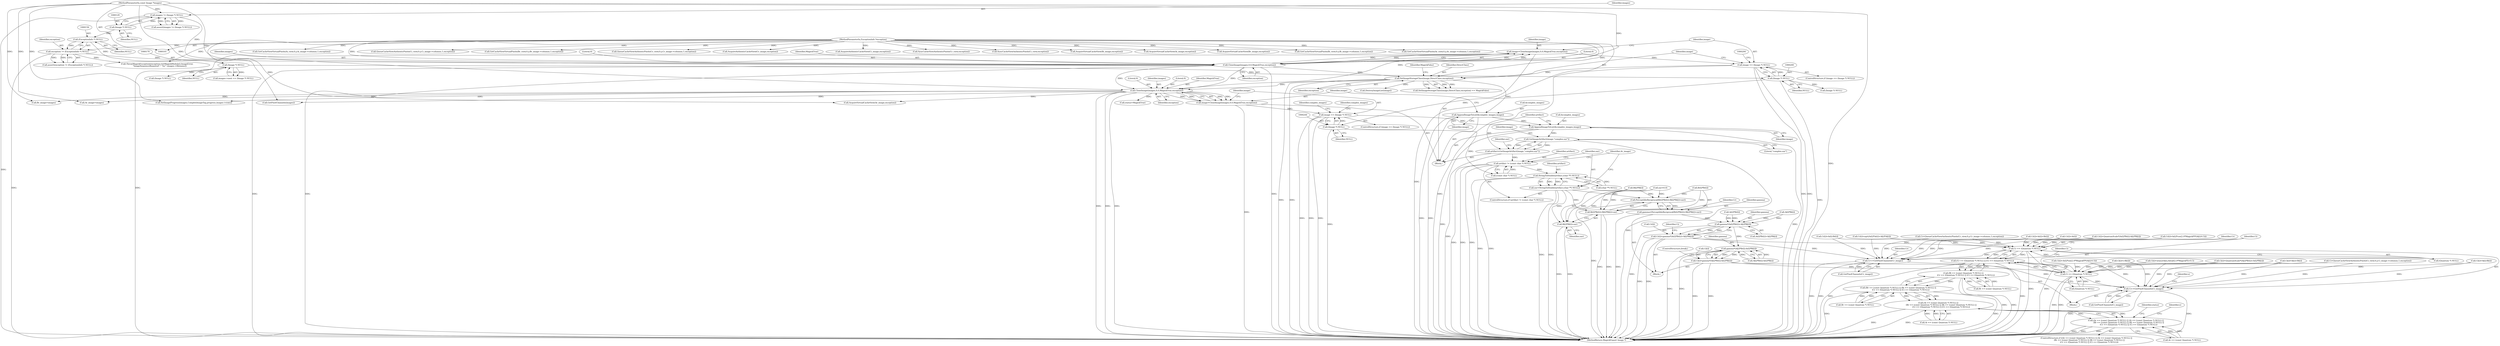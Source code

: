 digraph "0_ImageMagick6_7c2c5ba5b8e3a0b2b82f56c71dfab74ed4006df7_0@pointer" {
"1000253" [label="(Call,AppendImageToList(&complex_images,image))"];
"1000228" [label="(Call,AppendImageToList(&complex_images,image))"];
"1000208" [label="(Call,SetImageStorageClass(image,DirectClass,exception))"];
"1000197" [label="(Call,image == (Image *) NULL)"];
"1000188" [label="(Call,image=CloneImage(images,0,0,MagickTrue,exception))"];
"1000190" [label="(Call,CloneImage(images,0,0,MagickTrue,exception))"];
"1000126" [label="(Call,images != (Image *) NULL)"];
"1000102" [label="(MethodParameterIn,const Image *images)"];
"1000128" [label="(Call,(Image *) NULL)"];
"1000153" [label="(Call,exception != (ExceptionInfo *) NULL)"];
"1000104" [label="(MethodParameterIn,ExceptionInfo *exception)"];
"1000155" [label="(Call,(ExceptionInfo *) NULL)"];
"1000199" [label="(Call,(Image *) NULL)"];
"1000169" [label="(Call,(Image *) NULL)"];
"1000241" [label="(Call,image == (Image *) NULL)"];
"1000232" [label="(Call,image=CloneImage(images,0,0,MagickTrue,exception))"];
"1000234" [label="(Call,CloneImage(images,0,0,MagickTrue,exception))"];
"1000243" [label="(Call,(Image *) NULL)"];
"1000259" [label="(Call,GetImageArtifact(image,\"complex:snr\"))"];
"1000257" [label="(Call,artifact=GetImageArtifact(image,\"complex:snr\"))"];
"1000266" [label="(Call,artifact != (const char *) NULL)"];
"1000273" [label="(Call,StringToDouble(artifact,(char **) NULL))"];
"1000271" [label="(Call,snr=StringToDouble(artifact,(char **) NULL))"];
"1000586" [label="(Call,PerceptibleReciprocal(Br[i]*Br[i]+Bi[i]*Bi[i]+snr))"];
"1000584" [label="(Call,gamma=PerceptibleReciprocal(Br[i]*Br[i]+Bi[i]*Bi[i]+snr))"];
"1000608" [label="(Call,gamma*(Ar[i]*Br[i]+Ai[i]*Bi[i]))"];
"1000604" [label="(Call,Cr[i]=gamma*(Ar[i]*Br[i]+Ai[i]*Bi[i]))"];
"1000491" [label="(Call,Cr == (Quantum *) NULL)"];
"1000490" [label="(Call,(Cr == (Quantum *) NULL) || (Ci == (Quantum *) NULL))"];
"1000484" [label="(Call,(Bi == (const Quantum *) NULL) ||\n        (Cr == (Quantum *) NULL) || (Ci == (Quantum *) NULL))"];
"1000478" [label="(Call,(Br == (const Quantum *) NULL) || (Bi == (const Quantum *) NULL) ||\n        (Cr == (Quantum *) NULL) || (Ci == (Quantum *) NULL))"];
"1000472" [label="(Call,(Ai == (const Quantum *) NULL) || \n        (Br == (const Quantum *) NULL) || (Bi == (const Quantum *) NULL) ||\n        (Cr == (Quantum *) NULL) || (Ci == (Quantum *) NULL))"];
"1000466" [label="(Call,(Ar == (const Quantum *) NULL) || (Ai == (const Quantum *) NULL) || \n        (Br == (const Quantum *) NULL) || (Bi == (const Quantum *) NULL) ||\n        (Cr == (Quantum *) NULL) || (Ci == (Quantum *) NULL))"];
"1000812" [label="(Call,Cr+=GetPixelChannels(Cr_image))"];
"1000629" [label="(Call,gamma*(Ai[i]*Br[i]-Ar[i]*Bi[i]))"];
"1000625" [label="(Call,Ci[i]=gamma*(Ai[i]*Br[i]-Ar[i]*Bi[i]))"];
"1000496" [label="(Call,Ci == (Quantum *) NULL)"];
"1000816" [label="(Call,Ci+=GetPixelChannels(Ci_image))"];
"1000587" [label="(Call,Br[i]*Br[i]+Bi[i]*Bi[i]+snr)"];
"1000595" [label="(Call,Bi[i]*Bi[i]+snr)"];
"1000784" [label="(Call,Ci[i]=Ai[i]-Bi[i])"];
"1000242" [label="(Identifier,image)"];
"1000539" [label="(Call,Cr[i]=Ar[i]+Br[i])"];
"1000752" [label="(Call,Ci[i]=Ar[i]*sin(2.0*MagickPI*(Ai[i]-0.5)))"];
"1000193" [label="(Literal,0)"];
"1000689" [label="(Call,Cr[i]=QuantumScale*(Ar[i]*Br[i]-Ai[i]*Bi[i]))"];
"1000604" [label="(Call,Cr[i]=gamma*(Ar[i]*Br[i]+Ai[i]*Bi[i]))"];
"1000265" [label="(ControlStructure,if (artifact != (const char *) NULL))"];
"1000258" [label="(Identifier,artifact)"];
"1000234" [label="(Call,CloneImage(images,0,0,MagickTrue,exception))"];
"1000498" [label="(Call,(Quantum *) NULL)"];
"1000271" [label="(Call,snr=StringToDouble(artifact,(char **) NULL))"];
"1000595" [label="(Call,Bi[i]*Bi[i]+snr)"];
"1000190" [label="(Call,CloneImage(images,0,0,MagickTrue,exception))"];
"1000194" [label="(Identifier,MagickTrue)"];
"1000456" [label="(Call,QueueCacheViewAuthenticPixels(Ci_view,0,y,Ci_image->columns,1,exception))"];
"1000900" [label="(MethodReturn,MagickExport Image *)"];
"1000816" [label="(Call,Ci+=GetPixelChannels(Ci_image))"];
"1000343" [label="(Call,AcquireVirtualCacheView(Ar_image,exception))"];
"1000255" [label="(Identifier,complex_images)"];
"1000263" [label="(Identifier,snr)"];
"1000254" [label="(Call,&complex_images)"];
"1000188" [label="(Call,image=CloneImage(images,0,0,MagickTrue,exception))"];
"1000465" [label="(ControlStructure,if ((Ar == (const Quantum *) NULL) || (Ai == (const Quantum *) NULL) || \n        (Br == (const Quantum *) NULL) || (Bi == (const Quantum *) NULL) ||\n        (Cr == (Quantum *) NULL) || (Ci == (Quantum *) NULL)))"];
"1000207" [label="(Call,SetImageStorageClass(image,DirectClass,exception) == MagickFalse)"];
"1000734" [label="(Call,Cr[i]=Ar[i]*cos(2.0*MagickPI*(Ai[i]-0.5)))"];
"1000279" [label="(Identifier,Ar_image)"];
"1000260" [label="(Identifier,image)"];
"1000154" [label="(Identifier,exception)"];
"1000201" [label="(Identifier,NULL)"];
"1000493" [label="(Call,(Quantum *) NULL)"];
"1000596" [label="(Call,Bi[i]*Bi[i])"];
"1000609" [label="(Identifier,gamma)"];
"1000256" [label="(Identifier,image)"];
"1000130" [label="(Identifier,NULL)"];
"1000192" [label="(Literal,0)"];
"1000582" [label="(Block,)"];
"1000491" [label="(Call,Cr == (Quantum *) NULL)"];
"1000286" [label="(Call,Br_image=images)"];
"1000565" [label="(Call,Cr[i]=Ar[i])"];
"1000472" [label="(Call,(Ai == (const Quantum *) NULL) || \n        (Br == (const Quantum *) NULL) || (Bi == (const Quantum *) NULL) ||\n        (Cr == (Quantum *) NULL) || (Ci == (Quantum *) NULL))"];
"1000503" [label="(Identifier,status)"];
"1000508" [label="(Identifier,x)"];
"1000240" [label="(ControlStructure,if (image == (Image *) NULL))"];
"1000278" [label="(Call,Ar_image=images)"];
"1000212" [label="(Identifier,MagickFalse)"];
"1000189" [label="(Identifier,image)"];
"1000773" [label="(Call,Cr[i]=Ar[i]-Br[i])"];
"1000423" [label="(Call,GetCacheViewVirtualPixels(Br_view,0,y,Br_image->columns,1,exception))"];
"1000237" [label="(Literal,0)"];
"1000445" [label="(Call,QueueCacheViewAuthenticPixels(Cr_view,0,y,Cr_image->columns,1,exception))"];
"1000175" [label="(Call,ThrowMagickException(exception,GetMagickModule(),ImageError,\n        \"ImageSequenceRequired\",\"`%s'\",images->filename))"];
"1000245" [label="(Identifier,NULL)"];
"1000852" [label="(Call,SetImageProgress(images,ComplexImageTag,progress,images->rows))"];
"1000646" [label="(ControlStructure,break;)"];
"1000485" [label="(Call,Bi == (const Quantum *) NULL)"];
"1000273" [label="(Call,StringToDouble(artifact,(char **) NULL))"];
"1000813" [label="(Identifier,Cr)"];
"1000261" [label="(Literal,\"complex:snr\")"];
"1000253" [label="(Call,AppendImageToList(&complex_images,image))"];
"1000629" [label="(Call,gamma*(Ai[i]*Br[i]-Ar[i]*Bi[i]))"];
"1000196" [label="(ControlStructure,if (image == (Image *) NULL))"];
"1000626" [label="(Call,Ci[i])"];
"1000229" [label="(Call,&complex_images)"];
"1000157" [label="(Identifier,NULL)"];
"1000363" [label="(Call,AcquireAuthenticCacheView(Cr_image,exception))"];
"1000211" [label="(Identifier,exception)"];
"1000153" [label="(Call,exception != (ExceptionInfo *) NULL)"];
"1000518" [label="(Identifier,x)"];
"1000584" [label="(Call,gamma=PerceptibleReciprocal(Br[i]*Br[i]+Bi[i]*Bi[i]+snr))"];
"1000371" [label="(Call,status=MagickTrue)"];
"1000484" [label="(Call,(Bi == (const Quantum *) NULL) ||\n        (Cr == (Quantum *) NULL) || (Ci == (Quantum *) NULL))"];
"1000368" [label="(Call,AcquireAuthenticCacheView(Ci_image,exception))"];
"1000210" [label="(Identifier,DirectClass)"];
"1000262" [label="(Call,snr=0.0)"];
"1000105" [label="(Block,)"];
"1000490" [label="(Call,(Cr == (Quantum *) NULL) || (Ci == (Quantum *) NULL))"];
"1000241" [label="(Call,image == (Image *) NULL)"];
"1000185" [label="(Call,(Image *) NULL)"];
"1000165" [label="(Call,images->next == (Image *) NULL)"];
"1000831" [label="(Call,SyncCacheViewAuthenticPixels(Cr_view,exception))"];
"1000209" [label="(Identifier,image)"];
"1000232" [label="(Call,image=CloneImage(images,0,0,MagickTrue,exception))"];
"1000588" [label="(Call,Br[i]*Br[i])"];
"1000822" [label="(Call,SyncCacheViewAuthenticPixels(Ci_view,exception))"];
"1000235" [label="(Identifier,images)"];
"1000608" [label="(Call,gamma*(Ar[i]*Br[i]+Ai[i]*Bi[i]))"];
"1000492" [label="(Identifier,Cr)"];
"1000257" [label="(Call,artifact=GetImageArtifact(image,\"complex:snr\"))"];
"1000236" [label="(Literal,0)"];
"1000817" [label="(Identifier,Ci)"];
"1000199" [label="(Call,(Image *) NULL)"];
"1000155" [label="(Call,(ExceptionInfo *) NULL)"];
"1000603" [label="(Identifier,snr)"];
"1000572" [label="(Call,Ci[i]=(-Bi[i]))"];
"1000497" [label="(Identifier,Ci)"];
"1000814" [label="(Call,GetPixelChannels(Cr_image))"];
"1000669" [label="(Call,Ci[i]=atan2(Ai[i],Ar[i])/(2.0*MagickPI)+0.5)"];
"1000473" [label="(Call,Ai == (const Quantum *) NULL)"];
"1000631" [label="(Call,Ai[i]*Br[i]-Ar[i]*Bi[i])"];
"1000195" [label="(Identifier,exception)"];
"1000618" [label="(Call,Ai[i]*Bi[i])"];
"1000606" [label="(Identifier,Cr)"];
"1000208" [label="(Call,SetImageStorageClass(image,DirectClass,exception))"];
"1000818" [label="(Call,GetPixelChannels(Ci_image))"];
"1000128" [label="(Call,(Image *) NULL)"];
"1000519" [label="(Block,)"];
"1000710" [label="(Call,Ci[i]=QuantumScale*(Ai[i]*Br[i]+Ar[i]*Bi[i]))"];
"1000358" [label="(Call,AcquireVirtualCacheView(Bi_image,exception))"];
"1000267" [label="(Identifier,artifact)"];
"1000585" [label="(Identifier,gamma)"];
"1000274" [label="(Identifier,artifact)"];
"1000466" [label="(Call,(Ar == (const Quantum *) NULL) || (Ai == (const Quantum *) NULL) || \n        (Br == (const Quantum *) NULL) || (Bi == (const Quantum *) NULL) ||\n        (Cr == (Quantum *) NULL) || (Ci == (Quantum *) NULL))"];
"1000171" [label="(Identifier,NULL)"];
"1000191" [label="(Identifier,images)"];
"1000238" [label="(Identifier,MagickTrue)"];
"1000496" [label="(Call,Ci == (Quantum *) NULL)"];
"1000605" [label="(Call,Cr[i])"];
"1000239" [label="(Identifier,exception)"];
"1000216" [label="(Call,DestroyImageList(image))"];
"1000272" [label="(Identifier,snr)"];
"1000630" [label="(Identifier,gamma)"];
"1000479" [label="(Call,Br == (const Quantum *) NULL)"];
"1000266" [label="(Call,artifact != (const char *) NULL)"];
"1000228" [label="(Call,AppendImageToList(&complex_images,image))"];
"1000268" [label="(Call,(const char *) NULL)"];
"1000203" [label="(Call,(Image *) NULL)"];
"1000812" [label="(Call,Cr+=GetPixelChannels(Cr_image))"];
"1000348" [label="(Call,AcquireVirtualCacheView(Ai_image,exception))"];
"1000586" [label="(Call,PerceptibleReciprocal(Br[i]*Br[i]+Bi[i]*Bi[i]+snr))"];
"1000233" [label="(Identifier,image)"];
"1000353" [label="(Call,AcquireVirtualCacheView(Br_image,exception))"];
"1000610" [label="(Call,Ar[i]*Br[i]+Ai[i]*Bi[i])"];
"1000197" [label="(Call,image == (Image *) NULL)"];
"1000434" [label="(Call,GetCacheViewVirtualPixels(Bi_view,0,y,Bi_image->columns,1,exception))"];
"1000248" [label="(Identifier,complex_images)"];
"1000467" [label="(Call,Ar == (const Quantum *) NULL)"];
"1000550" [label="(Call,Ci[i]=Ai[i]+Bi[i])"];
"1000529" [label="(Call,GetPixelChannels(images))"];
"1000152" [label="(Call,assert(exception != (ExceptionInfo *) NULL))"];
"1000275" [label="(Call,(char **) NULL)"];
"1000126" [label="(Call,images != (Image *) NULL)"];
"1000611" [label="(Call,Ar[i]*Br[i])"];
"1000243" [label="(Call,(Image *) NULL)"];
"1000649" [label="(Call,Cr[i]=sqrt(Ar[i]*Ar[i]+Ai[i]*Ai[i]))"];
"1000627" [label="(Identifier,Ci)"];
"1000625" [label="(Call,Ci[i]=gamma*(Ai[i]*Br[i]-Ar[i]*Bi[i]))"];
"1000127" [label="(Identifier,images)"];
"1000587" [label="(Call,Br[i]*Br[i]+Bi[i]*Bi[i]+snr)"];
"1000198" [label="(Identifier,image)"];
"1000125" [label="(Call,assert(images != (Image *) NULL))"];
"1000401" [label="(Call,GetCacheViewVirtualPixels(Ar_view,0,y,Ar_image->columns,1,exception))"];
"1000478" [label="(Call,(Br == (const Quantum *) NULL) || (Bi == (const Quantum *) NULL) ||\n        (Cr == (Quantum *) NULL) || (Ci == (Quantum *) NULL))"];
"1000259" [label="(Call,GetImageArtifact(image,\"complex:snr\"))"];
"1000454" [label="(Call,Ci=QueueCacheViewAuthenticPixels(Ci_view,0,y,Ci_image->columns,1,exception))"];
"1000169" [label="(Call,(Image *) NULL)"];
"1000231" [label="(Identifier,image)"];
"1000104" [label="(MethodParameterIn,ExceptionInfo *exception)"];
"1000443" [label="(Call,Cr=QueueCacheViewAuthenticPixels(Cr_view,0,y,Cr_image->columns,1,exception))"];
"1000102" [label="(MethodParameterIn,const Image *images)"];
"1000412" [label="(Call,GetCacheViewVirtualPixels(Ai_view,0,y,Ai_image->columns,1,exception))"];
"1000253" -> "1000105"  [label="AST: "];
"1000253" -> "1000256"  [label="CFG: "];
"1000254" -> "1000253"  [label="AST: "];
"1000256" -> "1000253"  [label="AST: "];
"1000258" -> "1000253"  [label="CFG: "];
"1000253" -> "1000900"  [label="DDG: "];
"1000253" -> "1000900"  [label="DDG: "];
"1000228" -> "1000253"  [label="DDG: "];
"1000241" -> "1000253"  [label="DDG: "];
"1000253" -> "1000259"  [label="DDG: "];
"1000228" -> "1000105"  [label="AST: "];
"1000228" -> "1000231"  [label="CFG: "];
"1000229" -> "1000228"  [label="AST: "];
"1000231" -> "1000228"  [label="AST: "];
"1000233" -> "1000228"  [label="CFG: "];
"1000228" -> "1000900"  [label="DDG: "];
"1000228" -> "1000900"  [label="DDG: "];
"1000208" -> "1000228"  [label="DDG: "];
"1000208" -> "1000207"  [label="AST: "];
"1000208" -> "1000211"  [label="CFG: "];
"1000209" -> "1000208"  [label="AST: "];
"1000210" -> "1000208"  [label="AST: "];
"1000211" -> "1000208"  [label="AST: "];
"1000212" -> "1000208"  [label="CFG: "];
"1000208" -> "1000900"  [label="DDG: "];
"1000208" -> "1000900"  [label="DDG: "];
"1000208" -> "1000207"  [label="DDG: "];
"1000208" -> "1000207"  [label="DDG: "];
"1000208" -> "1000207"  [label="DDG: "];
"1000197" -> "1000208"  [label="DDG: "];
"1000190" -> "1000208"  [label="DDG: "];
"1000104" -> "1000208"  [label="DDG: "];
"1000208" -> "1000216"  [label="DDG: "];
"1000208" -> "1000234"  [label="DDG: "];
"1000197" -> "1000196"  [label="AST: "];
"1000197" -> "1000199"  [label="CFG: "];
"1000198" -> "1000197"  [label="AST: "];
"1000199" -> "1000197"  [label="AST: "];
"1000204" -> "1000197"  [label="CFG: "];
"1000209" -> "1000197"  [label="CFG: "];
"1000197" -> "1000900"  [label="DDG: "];
"1000197" -> "1000900"  [label="DDG: "];
"1000197" -> "1000900"  [label="DDG: "];
"1000188" -> "1000197"  [label="DDG: "];
"1000199" -> "1000197"  [label="DDG: "];
"1000188" -> "1000105"  [label="AST: "];
"1000188" -> "1000190"  [label="CFG: "];
"1000189" -> "1000188"  [label="AST: "];
"1000190" -> "1000188"  [label="AST: "];
"1000198" -> "1000188"  [label="CFG: "];
"1000188" -> "1000900"  [label="DDG: "];
"1000190" -> "1000188"  [label="DDG: "];
"1000190" -> "1000188"  [label="DDG: "];
"1000190" -> "1000188"  [label="DDG: "];
"1000190" -> "1000188"  [label="DDG: "];
"1000190" -> "1000195"  [label="CFG: "];
"1000191" -> "1000190"  [label="AST: "];
"1000192" -> "1000190"  [label="AST: "];
"1000193" -> "1000190"  [label="AST: "];
"1000194" -> "1000190"  [label="AST: "];
"1000195" -> "1000190"  [label="AST: "];
"1000190" -> "1000900"  [label="DDG: "];
"1000190" -> "1000900"  [label="DDG: "];
"1000190" -> "1000900"  [label="DDG: "];
"1000126" -> "1000190"  [label="DDG: "];
"1000102" -> "1000190"  [label="DDG: "];
"1000153" -> "1000190"  [label="DDG: "];
"1000104" -> "1000190"  [label="DDG: "];
"1000190" -> "1000234"  [label="DDG: "];
"1000190" -> "1000234"  [label="DDG: "];
"1000126" -> "1000125"  [label="AST: "];
"1000126" -> "1000128"  [label="CFG: "];
"1000127" -> "1000126"  [label="AST: "];
"1000128" -> "1000126"  [label="AST: "];
"1000125" -> "1000126"  [label="CFG: "];
"1000126" -> "1000900"  [label="DDG: "];
"1000126" -> "1000125"  [label="DDG: "];
"1000126" -> "1000125"  [label="DDG: "];
"1000102" -> "1000126"  [label="DDG: "];
"1000128" -> "1000126"  [label="DDG: "];
"1000102" -> "1000101"  [label="AST: "];
"1000102" -> "1000900"  [label="DDG: "];
"1000102" -> "1000234"  [label="DDG: "];
"1000102" -> "1000278"  [label="DDG: "];
"1000102" -> "1000286"  [label="DDG: "];
"1000102" -> "1000529"  [label="DDG: "];
"1000102" -> "1000852"  [label="DDG: "];
"1000128" -> "1000130"  [label="CFG: "];
"1000129" -> "1000128"  [label="AST: "];
"1000130" -> "1000128"  [label="AST: "];
"1000128" -> "1000155"  [label="DDG: "];
"1000153" -> "1000152"  [label="AST: "];
"1000153" -> "1000155"  [label="CFG: "];
"1000154" -> "1000153"  [label="AST: "];
"1000155" -> "1000153"  [label="AST: "];
"1000152" -> "1000153"  [label="CFG: "];
"1000153" -> "1000900"  [label="DDG: "];
"1000153" -> "1000152"  [label="DDG: "];
"1000153" -> "1000152"  [label="DDG: "];
"1000104" -> "1000153"  [label="DDG: "];
"1000155" -> "1000153"  [label="DDG: "];
"1000153" -> "1000175"  [label="DDG: "];
"1000104" -> "1000101"  [label="AST: "];
"1000104" -> "1000900"  [label="DDG: "];
"1000104" -> "1000175"  [label="DDG: "];
"1000104" -> "1000234"  [label="DDG: "];
"1000104" -> "1000343"  [label="DDG: "];
"1000104" -> "1000348"  [label="DDG: "];
"1000104" -> "1000353"  [label="DDG: "];
"1000104" -> "1000358"  [label="DDG: "];
"1000104" -> "1000363"  [label="DDG: "];
"1000104" -> "1000368"  [label="DDG: "];
"1000104" -> "1000401"  [label="DDG: "];
"1000104" -> "1000412"  [label="DDG: "];
"1000104" -> "1000423"  [label="DDG: "];
"1000104" -> "1000434"  [label="DDG: "];
"1000104" -> "1000445"  [label="DDG: "];
"1000104" -> "1000456"  [label="DDG: "];
"1000104" -> "1000822"  [label="DDG: "];
"1000104" -> "1000831"  [label="DDG: "];
"1000155" -> "1000157"  [label="CFG: "];
"1000156" -> "1000155"  [label="AST: "];
"1000157" -> "1000155"  [label="AST: "];
"1000155" -> "1000169"  [label="DDG: "];
"1000199" -> "1000201"  [label="CFG: "];
"1000200" -> "1000199"  [label="AST: "];
"1000201" -> "1000199"  [label="AST: "];
"1000199" -> "1000900"  [label="DDG: "];
"1000169" -> "1000199"  [label="DDG: "];
"1000199" -> "1000203"  [label="DDG: "];
"1000199" -> "1000243"  [label="DDG: "];
"1000169" -> "1000165"  [label="AST: "];
"1000169" -> "1000171"  [label="CFG: "];
"1000170" -> "1000169"  [label="AST: "];
"1000171" -> "1000169"  [label="AST: "];
"1000165" -> "1000169"  [label="CFG: "];
"1000169" -> "1000165"  [label="DDG: "];
"1000169" -> "1000185"  [label="DDG: "];
"1000241" -> "1000240"  [label="AST: "];
"1000241" -> "1000243"  [label="CFG: "];
"1000242" -> "1000241"  [label="AST: "];
"1000243" -> "1000241"  [label="AST: "];
"1000248" -> "1000241"  [label="CFG: "];
"1000255" -> "1000241"  [label="CFG: "];
"1000241" -> "1000900"  [label="DDG: "];
"1000241" -> "1000900"  [label="DDG: "];
"1000241" -> "1000900"  [label="DDG: "];
"1000232" -> "1000241"  [label="DDG: "];
"1000243" -> "1000241"  [label="DDG: "];
"1000232" -> "1000105"  [label="AST: "];
"1000232" -> "1000234"  [label="CFG: "];
"1000233" -> "1000232"  [label="AST: "];
"1000234" -> "1000232"  [label="AST: "];
"1000242" -> "1000232"  [label="CFG: "];
"1000232" -> "1000900"  [label="DDG: "];
"1000234" -> "1000232"  [label="DDG: "];
"1000234" -> "1000232"  [label="DDG: "];
"1000234" -> "1000232"  [label="DDG: "];
"1000234" -> "1000232"  [label="DDG: "];
"1000234" -> "1000239"  [label="CFG: "];
"1000235" -> "1000234"  [label="AST: "];
"1000236" -> "1000234"  [label="AST: "];
"1000237" -> "1000234"  [label="AST: "];
"1000238" -> "1000234"  [label="AST: "];
"1000239" -> "1000234"  [label="AST: "];
"1000234" -> "1000900"  [label="DDG: "];
"1000234" -> "1000900"  [label="DDG: "];
"1000234" -> "1000900"  [label="DDG: "];
"1000234" -> "1000278"  [label="DDG: "];
"1000234" -> "1000286"  [label="DDG: "];
"1000234" -> "1000343"  [label="DDG: "];
"1000234" -> "1000371"  [label="DDG: "];
"1000234" -> "1000529"  [label="DDG: "];
"1000234" -> "1000852"  [label="DDG: "];
"1000243" -> "1000245"  [label="CFG: "];
"1000244" -> "1000243"  [label="AST: "];
"1000245" -> "1000243"  [label="AST: "];
"1000243" -> "1000900"  [label="DDG: "];
"1000243" -> "1000268"  [label="DDG: "];
"1000259" -> "1000257"  [label="AST: "];
"1000259" -> "1000261"  [label="CFG: "];
"1000260" -> "1000259"  [label="AST: "];
"1000261" -> "1000259"  [label="AST: "];
"1000257" -> "1000259"  [label="CFG: "];
"1000259" -> "1000900"  [label="DDG: "];
"1000259" -> "1000257"  [label="DDG: "];
"1000259" -> "1000257"  [label="DDG: "];
"1000257" -> "1000105"  [label="AST: "];
"1000258" -> "1000257"  [label="AST: "];
"1000263" -> "1000257"  [label="CFG: "];
"1000257" -> "1000900"  [label="DDG: "];
"1000257" -> "1000266"  [label="DDG: "];
"1000266" -> "1000265"  [label="AST: "];
"1000266" -> "1000268"  [label="CFG: "];
"1000267" -> "1000266"  [label="AST: "];
"1000268" -> "1000266"  [label="AST: "];
"1000272" -> "1000266"  [label="CFG: "];
"1000279" -> "1000266"  [label="CFG: "];
"1000266" -> "1000900"  [label="DDG: "];
"1000266" -> "1000900"  [label="DDG: "];
"1000266" -> "1000900"  [label="DDG: "];
"1000268" -> "1000266"  [label="DDG: "];
"1000266" -> "1000273"  [label="DDG: "];
"1000273" -> "1000271"  [label="AST: "];
"1000273" -> "1000275"  [label="CFG: "];
"1000274" -> "1000273"  [label="AST: "];
"1000275" -> "1000273"  [label="AST: "];
"1000271" -> "1000273"  [label="CFG: "];
"1000273" -> "1000900"  [label="DDG: "];
"1000273" -> "1000900"  [label="DDG: "];
"1000273" -> "1000271"  [label="DDG: "];
"1000273" -> "1000271"  [label="DDG: "];
"1000275" -> "1000273"  [label="DDG: "];
"1000271" -> "1000265"  [label="AST: "];
"1000272" -> "1000271"  [label="AST: "];
"1000279" -> "1000271"  [label="CFG: "];
"1000271" -> "1000900"  [label="DDG: "];
"1000271" -> "1000900"  [label="DDG: "];
"1000271" -> "1000586"  [label="DDG: "];
"1000271" -> "1000587"  [label="DDG: "];
"1000271" -> "1000595"  [label="DDG: "];
"1000586" -> "1000584"  [label="AST: "];
"1000586" -> "1000587"  [label="CFG: "];
"1000587" -> "1000586"  [label="AST: "];
"1000584" -> "1000586"  [label="CFG: "];
"1000586" -> "1000900"  [label="DDG: "];
"1000586" -> "1000584"  [label="DDG: "];
"1000588" -> "1000586"  [label="DDG: "];
"1000596" -> "1000586"  [label="DDG: "];
"1000262" -> "1000586"  [label="DDG: "];
"1000584" -> "1000582"  [label="AST: "];
"1000585" -> "1000584"  [label="AST: "];
"1000606" -> "1000584"  [label="CFG: "];
"1000584" -> "1000900"  [label="DDG: "];
"1000584" -> "1000608"  [label="DDG: "];
"1000608" -> "1000604"  [label="AST: "];
"1000608" -> "1000610"  [label="CFG: "];
"1000609" -> "1000608"  [label="AST: "];
"1000610" -> "1000608"  [label="AST: "];
"1000604" -> "1000608"  [label="CFG: "];
"1000608" -> "1000900"  [label="DDG: "];
"1000608" -> "1000604"  [label="DDG: "];
"1000608" -> "1000604"  [label="DDG: "];
"1000611" -> "1000608"  [label="DDG: "];
"1000611" -> "1000608"  [label="DDG: "];
"1000618" -> "1000608"  [label="DDG: "];
"1000618" -> "1000608"  [label="DDG: "];
"1000608" -> "1000629"  [label="DDG: "];
"1000604" -> "1000582"  [label="AST: "];
"1000605" -> "1000604"  [label="AST: "];
"1000627" -> "1000604"  [label="CFG: "];
"1000604" -> "1000900"  [label="DDG: "];
"1000604" -> "1000900"  [label="DDG: "];
"1000604" -> "1000491"  [label="DDG: "];
"1000604" -> "1000812"  [label="DDG: "];
"1000491" -> "1000490"  [label="AST: "];
"1000491" -> "1000493"  [label="CFG: "];
"1000492" -> "1000491"  [label="AST: "];
"1000493" -> "1000491"  [label="AST: "];
"1000497" -> "1000491"  [label="CFG: "];
"1000490" -> "1000491"  [label="CFG: "];
"1000491" -> "1000900"  [label="DDG: "];
"1000491" -> "1000900"  [label="DDG: "];
"1000491" -> "1000490"  [label="DDG: "];
"1000491" -> "1000490"  [label="DDG: "];
"1000539" -> "1000491"  [label="DDG: "];
"1000649" -> "1000491"  [label="DDG: "];
"1000734" -> "1000491"  [label="DDG: "];
"1000689" -> "1000491"  [label="DDG: "];
"1000565" -> "1000491"  [label="DDG: "];
"1000773" -> "1000491"  [label="DDG: "];
"1000443" -> "1000491"  [label="DDG: "];
"1000493" -> "1000491"  [label="DDG: "];
"1000491" -> "1000812"  [label="DDG: "];
"1000490" -> "1000484"  [label="AST: "];
"1000490" -> "1000496"  [label="CFG: "];
"1000496" -> "1000490"  [label="AST: "];
"1000484" -> "1000490"  [label="CFG: "];
"1000490" -> "1000900"  [label="DDG: "];
"1000490" -> "1000900"  [label="DDG: "];
"1000490" -> "1000484"  [label="DDG: "];
"1000490" -> "1000484"  [label="DDG: "];
"1000496" -> "1000490"  [label="DDG: "];
"1000496" -> "1000490"  [label="DDG: "];
"1000484" -> "1000478"  [label="AST: "];
"1000484" -> "1000485"  [label="CFG: "];
"1000485" -> "1000484"  [label="AST: "];
"1000478" -> "1000484"  [label="CFG: "];
"1000484" -> "1000900"  [label="DDG: "];
"1000484" -> "1000900"  [label="DDG: "];
"1000484" -> "1000478"  [label="DDG: "];
"1000484" -> "1000478"  [label="DDG: "];
"1000485" -> "1000484"  [label="DDG: "];
"1000485" -> "1000484"  [label="DDG: "];
"1000478" -> "1000472"  [label="AST: "];
"1000478" -> "1000479"  [label="CFG: "];
"1000479" -> "1000478"  [label="AST: "];
"1000472" -> "1000478"  [label="CFG: "];
"1000478" -> "1000900"  [label="DDG: "];
"1000478" -> "1000900"  [label="DDG: "];
"1000478" -> "1000472"  [label="DDG: "];
"1000478" -> "1000472"  [label="DDG: "];
"1000479" -> "1000478"  [label="DDG: "];
"1000479" -> "1000478"  [label="DDG: "];
"1000472" -> "1000466"  [label="AST: "];
"1000472" -> "1000473"  [label="CFG: "];
"1000473" -> "1000472"  [label="AST: "];
"1000466" -> "1000472"  [label="CFG: "];
"1000472" -> "1000900"  [label="DDG: "];
"1000472" -> "1000900"  [label="DDG: "];
"1000472" -> "1000466"  [label="DDG: "];
"1000472" -> "1000466"  [label="DDG: "];
"1000473" -> "1000472"  [label="DDG: "];
"1000473" -> "1000472"  [label="DDG: "];
"1000466" -> "1000465"  [label="AST: "];
"1000466" -> "1000467"  [label="CFG: "];
"1000467" -> "1000466"  [label="AST: "];
"1000503" -> "1000466"  [label="CFG: "];
"1000508" -> "1000466"  [label="CFG: "];
"1000466" -> "1000900"  [label="DDG: "];
"1000466" -> "1000900"  [label="DDG: "];
"1000466" -> "1000900"  [label="DDG: "];
"1000467" -> "1000466"  [label="DDG: "];
"1000467" -> "1000466"  [label="DDG: "];
"1000812" -> "1000519"  [label="AST: "];
"1000812" -> "1000814"  [label="CFG: "];
"1000813" -> "1000812"  [label="AST: "];
"1000814" -> "1000812"  [label="AST: "];
"1000817" -> "1000812"  [label="CFG: "];
"1000812" -> "1000900"  [label="DDG: "];
"1000812" -> "1000900"  [label="DDG: "];
"1000814" -> "1000812"  [label="DDG: "];
"1000539" -> "1000812"  [label="DDG: "];
"1000649" -> "1000812"  [label="DDG: "];
"1000734" -> "1000812"  [label="DDG: "];
"1000689" -> "1000812"  [label="DDG: "];
"1000565" -> "1000812"  [label="DDG: "];
"1000773" -> "1000812"  [label="DDG: "];
"1000443" -> "1000812"  [label="DDG: "];
"1000629" -> "1000625"  [label="AST: "];
"1000629" -> "1000631"  [label="CFG: "];
"1000630" -> "1000629"  [label="AST: "];
"1000631" -> "1000629"  [label="AST: "];
"1000625" -> "1000629"  [label="CFG: "];
"1000629" -> "1000900"  [label="DDG: "];
"1000629" -> "1000900"  [label="DDG: "];
"1000629" -> "1000625"  [label="DDG: "];
"1000629" -> "1000625"  [label="DDG: "];
"1000631" -> "1000629"  [label="DDG: "];
"1000631" -> "1000629"  [label="DDG: "];
"1000625" -> "1000582"  [label="AST: "];
"1000626" -> "1000625"  [label="AST: "];
"1000646" -> "1000625"  [label="CFG: "];
"1000625" -> "1000900"  [label="DDG: "];
"1000625" -> "1000900"  [label="DDG: "];
"1000625" -> "1000496"  [label="DDG: "];
"1000625" -> "1000816"  [label="DDG: "];
"1000496" -> "1000498"  [label="CFG: "];
"1000497" -> "1000496"  [label="AST: "];
"1000498" -> "1000496"  [label="AST: "];
"1000496" -> "1000900"  [label="DDG: "];
"1000496" -> "1000900"  [label="DDG: "];
"1000710" -> "1000496"  [label="DDG: "];
"1000752" -> "1000496"  [label="DDG: "];
"1000669" -> "1000496"  [label="DDG: "];
"1000550" -> "1000496"  [label="DDG: "];
"1000572" -> "1000496"  [label="DDG: "];
"1000784" -> "1000496"  [label="DDG: "];
"1000454" -> "1000496"  [label="DDG: "];
"1000498" -> "1000496"  [label="DDG: "];
"1000496" -> "1000816"  [label="DDG: "];
"1000816" -> "1000519"  [label="AST: "];
"1000816" -> "1000818"  [label="CFG: "];
"1000817" -> "1000816"  [label="AST: "];
"1000818" -> "1000816"  [label="AST: "];
"1000518" -> "1000816"  [label="CFG: "];
"1000816" -> "1000900"  [label="DDG: "];
"1000816" -> "1000900"  [label="DDG: "];
"1000818" -> "1000816"  [label="DDG: "];
"1000710" -> "1000816"  [label="DDG: "];
"1000752" -> "1000816"  [label="DDG: "];
"1000669" -> "1000816"  [label="DDG: "];
"1000550" -> "1000816"  [label="DDG: "];
"1000572" -> "1000816"  [label="DDG: "];
"1000784" -> "1000816"  [label="DDG: "];
"1000454" -> "1000816"  [label="DDG: "];
"1000587" -> "1000595"  [label="CFG: "];
"1000588" -> "1000587"  [label="AST: "];
"1000595" -> "1000587"  [label="AST: "];
"1000587" -> "1000900"  [label="DDG: "];
"1000587" -> "1000900"  [label="DDG: "];
"1000588" -> "1000587"  [label="DDG: "];
"1000596" -> "1000587"  [label="DDG: "];
"1000262" -> "1000587"  [label="DDG: "];
"1000595" -> "1000603"  [label="CFG: "];
"1000596" -> "1000595"  [label="AST: "];
"1000603" -> "1000595"  [label="AST: "];
"1000595" -> "1000900"  [label="DDG: "];
"1000595" -> "1000900"  [label="DDG: "];
"1000596" -> "1000595"  [label="DDG: "];
"1000262" -> "1000595"  [label="DDG: "];
}
